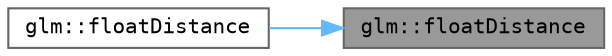 digraph "glm::floatDistance"
{
 // LATEX_PDF_SIZE
  bgcolor="transparent";
  edge [fontname=Terminal,fontsize=10,labelfontname=Helvetica,labelfontsize=10];
  node [fontname=Terminal,fontsize=10,shape=box,height=0.2,width=0.4];
  rankdir="RL";
  Node1 [label="glm::floatDistance",height=0.2,width=0.4,color="gray40", fillcolor="grey60", style="filled", fontcolor="black",tooltip=" "];
  Node1 -> Node2 [dir="back",color="steelblue1",style="solid"];
  Node2 [label="glm::floatDistance",height=0.2,width=0.4,color="grey40", fillcolor="white", style="filled",URL="$namespaceglm.html#aa890695aa8c2d03137d7fd9c8f8de396",tooltip=" "];
}
